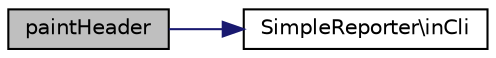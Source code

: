 digraph "paintHeader"
{
  edge [fontname="Helvetica",fontsize="10",labelfontname="Helvetica",labelfontsize="10"];
  node [fontname="Helvetica",fontsize="10",shape=record];
  rankdir="LR";
  Node1 [label="paintHeader",height=0.2,width=0.4,color="black", fillcolor="grey75", style="filled" fontcolor="black"];
  Node1 -> Node2 [color="midnightblue",fontsize="10",style="solid",fontname="Helvetica"];
  Node2 [label="SimpleReporter\\inCli",height=0.2,width=0.4,color="black", fillcolor="white", style="filled",URL="$class_simple_reporter.html#a9f916dbc56586ffd11af2e7bbba40888"];
}
